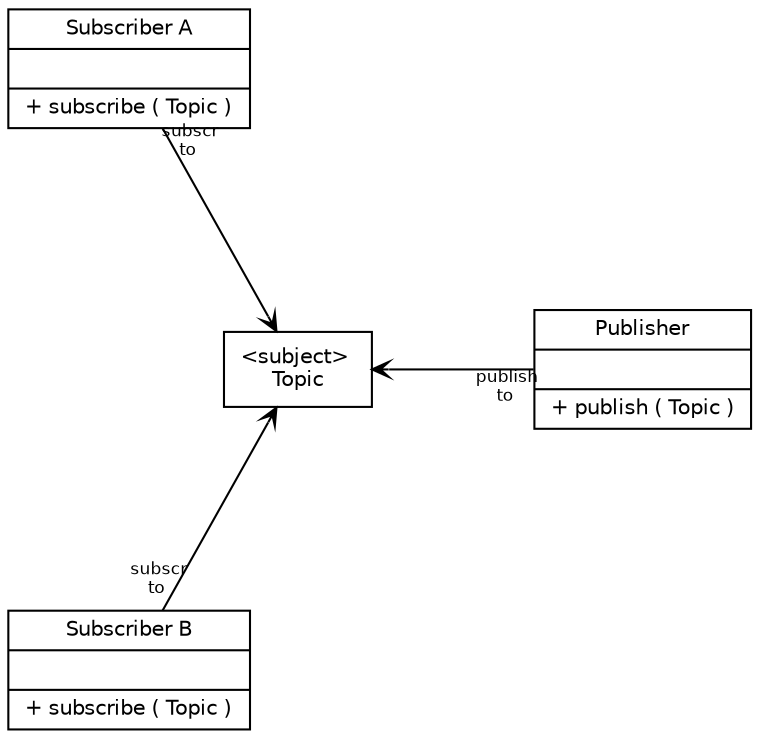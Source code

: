 digraph G { 
    fontname="Bitstream Vera Sans"
    rankdir=LR 
    layout="circo" 
    node [fontname="Bitstream Vera Sans", fontsize=10.0] 
    edge [fontname="Bitstream Vera Sans", fontsize=8.0, minlen=1, arrowsize=0.8, labeldistance=1.5, labelangle=35.0] 
    // make the classes 
    13948152 [shape=box, label="\<subject\> 
Topic"]
    13948080 [shape=record, label="Publisher|  | + publish ( Topic )\l"]
    13947888 [shape=record, label="Subscriber A|  | + subscribe ( Topic )\l"]
    13947780 [shape=record, label="Subscriber B|  | + subscribe ( Topic )\l"]
    // make the associations relations 
    13948080 -> 13948152 [label="", taillabel="publish
to ", headlabel=" ", dir="both", arrowhead="vee", arrowtail="none"] 
    13947888 -> 13948152 [label="", taillabel="subscr
to ", headlabel=" ", dir="both", arrowhead="vee", arrowtail="none"] 
    13947780 -> 13948152 [label="", taillabel="subscr
to ", headlabel=" ", dir="both", arrowhead="vee", arrowtail="none"] 
}
